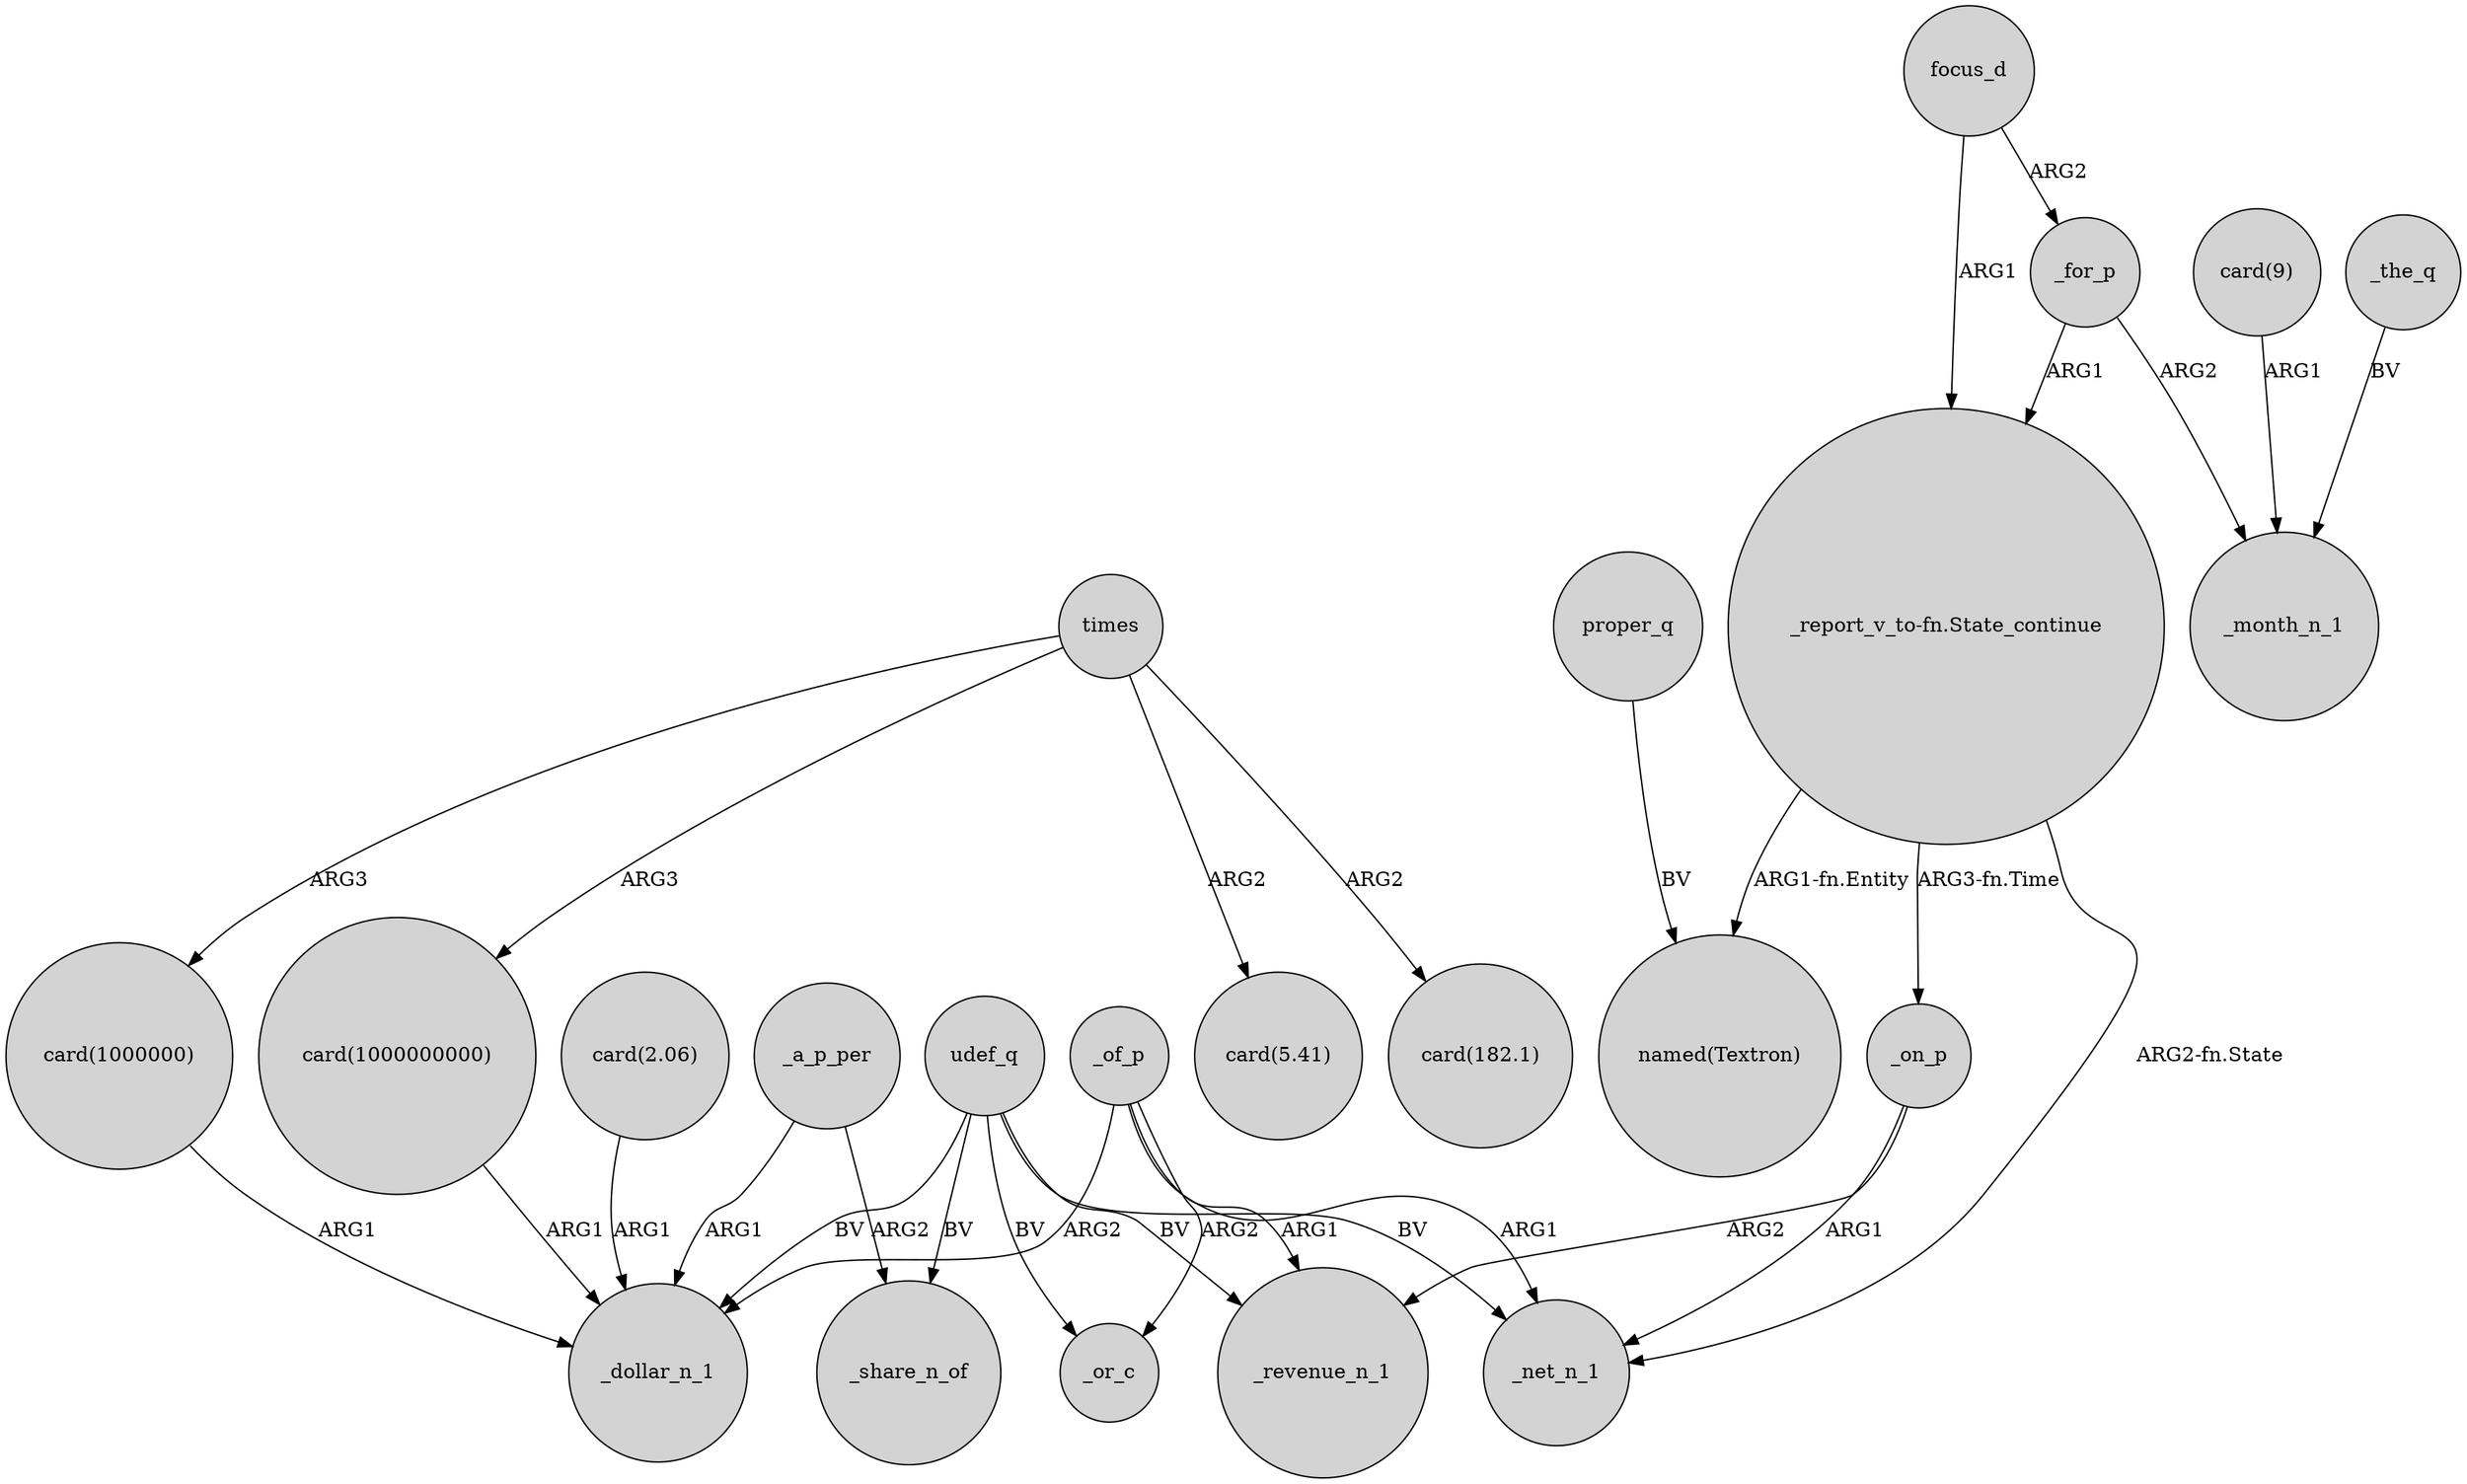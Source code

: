 digraph {
	node [shape=circle style=filled]
	"card(1000000000)" -> _dollar_n_1 [label=ARG1]
	times -> "card(5.41)" [label=ARG2]
	_the_q -> _month_n_1 [label=BV]
	"_report_v_to-fn.State_continue" -> _on_p [label="ARG3-fn.Time"]
	times -> "card(1000000)" [label=ARG3]
	_on_p -> _revenue_n_1 [label=ARG2]
	_of_p -> _revenue_n_1 [label=ARG1]
	times -> "card(1000000000)" [label=ARG3]
	_for_p -> "_report_v_to-fn.State_continue" [label=ARG1]
	udef_q -> _revenue_n_1 [label=BV]
	udef_q -> _or_c [label=BV]
	_a_p_per -> _share_n_of [label=ARG2]
	proper_q -> "named(Textron)" [label=BV]
	udef_q -> _share_n_of [label=BV]
	udef_q -> _net_n_1 [label=BV]
	udef_q -> _dollar_n_1 [label=BV]
	"card(1000000)" -> _dollar_n_1 [label=ARG1]
	_of_p -> _net_n_1 [label=ARG1]
	"card(2.06)" -> _dollar_n_1 [label=ARG1]
	"_report_v_to-fn.State_continue" -> "named(Textron)" [label="ARG1-fn.Entity"]
	focus_d -> "_report_v_to-fn.State_continue" [label=ARG1]
	_a_p_per -> _dollar_n_1 [label=ARG1]
	times -> "card(182.1)" [label=ARG2]
	_of_p -> _or_c [label=ARG2]
	"card(9)" -> _month_n_1 [label=ARG1]
	focus_d -> _for_p [label=ARG2]
	_of_p -> _dollar_n_1 [label=ARG2]
	_for_p -> _month_n_1 [label=ARG2]
	"_report_v_to-fn.State_continue" -> _net_n_1 [label="ARG2-fn.State"]
	_on_p -> _net_n_1 [label=ARG1]
}
